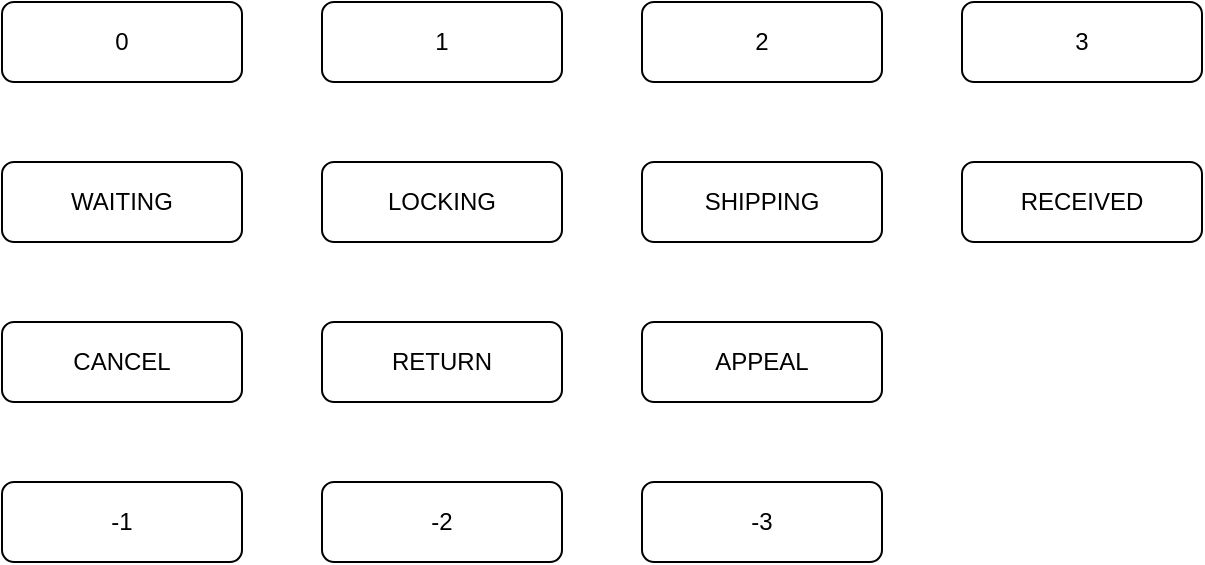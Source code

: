 <mxfile version="24.5.4" type="device">
  <diagram name="Página-1" id="JIkF8sxbtUuBn9Lj3YiM">
    <mxGraphModel dx="1434" dy="820" grid="1" gridSize="10" guides="1" tooltips="1" connect="1" arrows="1" fold="1" page="1" pageScale="1" pageWidth="827" pageHeight="1169" math="0" shadow="0">
      <root>
        <mxCell id="0" />
        <mxCell id="1" parent="0" />
        <mxCell id="_Iq3R8ZgrHO47RjcYi-z-1" value="WAITING" style="rounded=1;whiteSpace=wrap;html=1;" vertex="1" parent="1">
          <mxGeometry x="40" y="240" width="120" height="40" as="geometry" />
        </mxCell>
        <mxCell id="_Iq3R8ZgrHO47RjcYi-z-2" value="LOCKING" style="rounded=1;whiteSpace=wrap;html=1;" vertex="1" parent="1">
          <mxGeometry x="200" y="240" width="120" height="40" as="geometry" />
        </mxCell>
        <mxCell id="_Iq3R8ZgrHO47RjcYi-z-3" value="SHIPPING" style="rounded=1;whiteSpace=wrap;html=1;" vertex="1" parent="1">
          <mxGeometry x="360" y="240" width="120" height="40" as="geometry" />
        </mxCell>
        <mxCell id="_Iq3R8ZgrHO47RjcYi-z-4" value="RECEIVED" style="rounded=1;whiteSpace=wrap;html=1;" vertex="1" parent="1">
          <mxGeometry x="520" y="240" width="120" height="40" as="geometry" />
        </mxCell>
        <mxCell id="_Iq3R8ZgrHO47RjcYi-z-5" value="CANCEL" style="rounded=1;whiteSpace=wrap;html=1;" vertex="1" parent="1">
          <mxGeometry x="40" y="320" width="120" height="40" as="geometry" />
        </mxCell>
        <mxCell id="_Iq3R8ZgrHO47RjcYi-z-6" value="RETURN" style="rounded=1;whiteSpace=wrap;html=1;" vertex="1" parent="1">
          <mxGeometry x="200" y="320" width="120" height="40" as="geometry" />
        </mxCell>
        <mxCell id="_Iq3R8ZgrHO47RjcYi-z-8" value="APPEAL" style="rounded=1;whiteSpace=wrap;html=1;" vertex="1" parent="1">
          <mxGeometry x="360" y="320" width="120" height="40" as="geometry" />
        </mxCell>
        <mxCell id="_Iq3R8ZgrHO47RjcYi-z-10" value="0" style="rounded=1;whiteSpace=wrap;html=1;" vertex="1" parent="1">
          <mxGeometry x="40" y="160" width="120" height="40" as="geometry" />
        </mxCell>
        <mxCell id="_Iq3R8ZgrHO47RjcYi-z-11" value="1" style="rounded=1;whiteSpace=wrap;html=1;" vertex="1" parent="1">
          <mxGeometry x="200" y="160" width="120" height="40" as="geometry" />
        </mxCell>
        <mxCell id="_Iq3R8ZgrHO47RjcYi-z-12" value="2" style="rounded=1;whiteSpace=wrap;html=1;" vertex="1" parent="1">
          <mxGeometry x="360" y="160" width="120" height="40" as="geometry" />
        </mxCell>
        <mxCell id="_Iq3R8ZgrHO47RjcYi-z-13" value="3" style="rounded=1;whiteSpace=wrap;html=1;" vertex="1" parent="1">
          <mxGeometry x="520" y="160" width="120" height="40" as="geometry" />
        </mxCell>
        <mxCell id="_Iq3R8ZgrHO47RjcYi-z-14" value="-1" style="rounded=1;whiteSpace=wrap;html=1;" vertex="1" parent="1">
          <mxGeometry x="40" y="400" width="120" height="40" as="geometry" />
        </mxCell>
        <mxCell id="_Iq3R8ZgrHO47RjcYi-z-15" value="-2" style="rounded=1;whiteSpace=wrap;html=1;" vertex="1" parent="1">
          <mxGeometry x="200" y="400" width="120" height="40" as="geometry" />
        </mxCell>
        <mxCell id="_Iq3R8ZgrHO47RjcYi-z-16" value="-3" style="rounded=1;whiteSpace=wrap;html=1;" vertex="1" parent="1">
          <mxGeometry x="360" y="400" width="120" height="40" as="geometry" />
        </mxCell>
      </root>
    </mxGraphModel>
  </diagram>
</mxfile>
